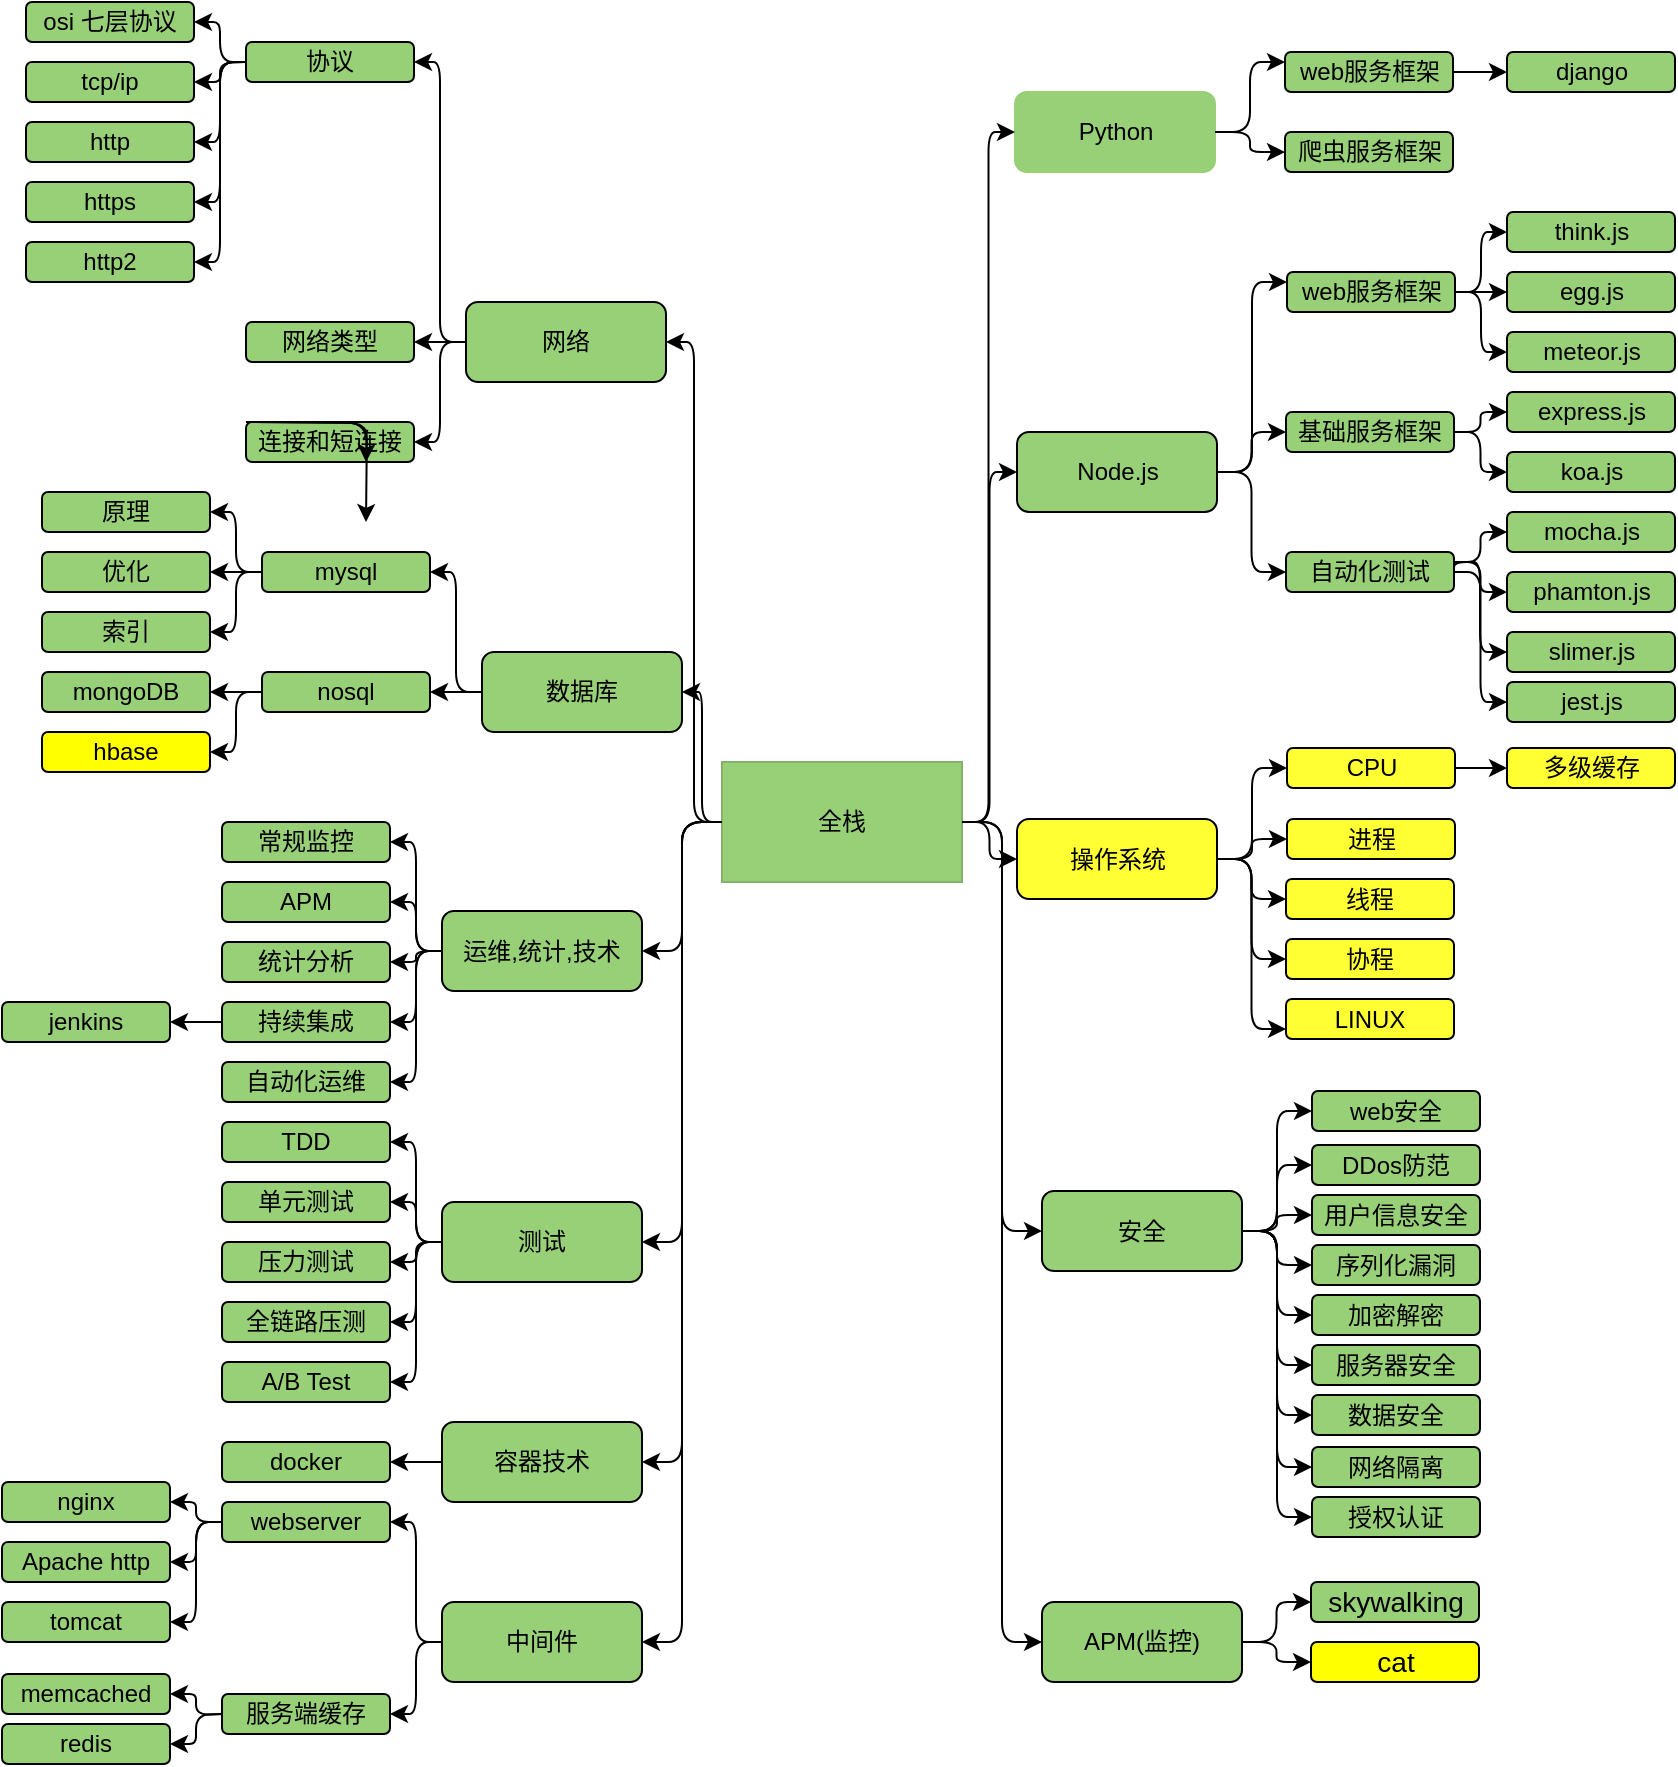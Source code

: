 <mxfile pages="1" version="11.2.3" type="github"><diagram id="VrWfnW0zuSdvt7sSLAfg" name="Page-1"><mxGraphModel dx="1141" dy="694" grid="1" gridSize="10" guides="1" tooltips="1" connect="1" arrows="1" fold="1" page="1" pageScale="1" pageWidth="827" pageHeight="1169" math="0" shadow="0"><root><mxCell id="0"/><mxCell id="1" parent="0"/><mxCell id="BV9gZF65dTmbDwdMfJy_-1" value="全栈" style="rounded=0;whiteSpace=wrap;html=1;glass=0;comic=0;strokeColor=#82b366;fillColor=#97D077;" vertex="1" parent="1"><mxGeometry x="680" y="930" width="120" height="60" as="geometry"/></mxCell><mxCell id="BV9gZF65dTmbDwdMfJy_-2" value="Node.js" style="rounded=1;whiteSpace=wrap;html=1;glass=0;comic=0;strokeColor=#000000;fillColor=#97D077;" vertex="1" parent="1"><mxGeometry x="827.5" y="765" width="100" height="40" as="geometry"/></mxCell><mxCell id="BV9gZF65dTmbDwdMfJy_-3" value="" style="endArrow=classic;html=1;exitX=1;exitY=0.5;entryX=0;entryY=0.5;edgeStyle=orthogonalEdgeStyle;" edge="1" parent="1" source="BV9gZF65dTmbDwdMfJy_-1" target="BV9gZF65dTmbDwdMfJy_-2"><mxGeometry width="50" height="50" relative="1" as="geometry"><mxPoint x="827.5" y="700" as="sourcePoint"/><mxPoint x="877.5" y="650" as="targetPoint"/></mxGeometry></mxCell><mxCell id="BV9gZF65dTmbDwdMfJy_-4" value="web服务框架" style="rounded=1;whiteSpace=wrap;html=1;glass=0;comic=0;strokeColor=#000000;fillColor=#97D077;" vertex="1" parent="1"><mxGeometry x="962.5" y="685" width="84" height="20" as="geometry"/></mxCell><mxCell id="BV9gZF65dTmbDwdMfJy_-5" value="think.js" style="rounded=1;whiteSpace=wrap;html=1;glass=0;comic=0;strokeColor=#000000;fillColor=#97D077;" vertex="1" parent="1"><mxGeometry x="1072.5" y="655" width="84" height="20" as="geometry"/></mxCell><mxCell id="BV9gZF65dTmbDwdMfJy_-6" value="egg.js" style="rounded=1;whiteSpace=wrap;html=1;glass=0;comic=0;strokeColor=#000000;fillColor=#97D077;" vertex="1" parent="1"><mxGeometry x="1072.5" y="685" width="84" height="20" as="geometry"/></mxCell><mxCell id="BV9gZF65dTmbDwdMfJy_-7" value="meteor.js" style="rounded=1;whiteSpace=wrap;html=1;glass=0;comic=0;strokeColor=#000000;fillColor=#97D077;" vertex="1" parent="1"><mxGeometry x="1072.5" y="715" width="84" height="20" as="geometry"/></mxCell><mxCell id="BV9gZF65dTmbDwdMfJy_-8" value="" style="endArrow=classic;html=1;exitX=1;exitY=0.5;entryX=0;entryY=0.25;edgeStyle=orthogonalEdgeStyle;" edge="1" parent="1" source="BV9gZF65dTmbDwdMfJy_-2" target="BV9gZF65dTmbDwdMfJy_-4"><mxGeometry width="50" height="50" relative="1" as="geometry"><mxPoint x="1012.5" y="815" as="sourcePoint"/><mxPoint x="1062.5" y="765" as="targetPoint"/></mxGeometry></mxCell><mxCell id="BV9gZF65dTmbDwdMfJy_-9" value="" style="endArrow=classic;html=1;exitX=1;exitY=0.5;entryX=0;entryY=0.5;edgeStyle=orthogonalEdgeStyle;" edge="1" parent="1" source="BV9gZF65dTmbDwdMfJy_-4" target="BV9gZF65dTmbDwdMfJy_-5"><mxGeometry width="50" height="50" relative="1" as="geometry"><mxPoint x="1182.5" y="815" as="sourcePoint"/><mxPoint x="1232.5" y="765" as="targetPoint"/></mxGeometry></mxCell><mxCell id="BV9gZF65dTmbDwdMfJy_-10" value="" style="endArrow=classic;html=1;exitX=1;exitY=0.5;entryX=0;entryY=0.5;edgeStyle=orthogonalEdgeStyle;" edge="1" parent="1" source="BV9gZF65dTmbDwdMfJy_-4" target="BV9gZF65dTmbDwdMfJy_-6"><mxGeometry width="50" height="50" relative="1" as="geometry"><mxPoint x="1202.5" y="825" as="sourcePoint"/><mxPoint x="1252.5" y="775" as="targetPoint"/></mxGeometry></mxCell><mxCell id="BV9gZF65dTmbDwdMfJy_-11" value="" style="endArrow=classic;html=1;exitX=1;exitY=0.5;entryX=0;entryY=0.5;edgeStyle=orthogonalEdgeStyle;" edge="1" parent="1" source="BV9gZF65dTmbDwdMfJy_-4" target="BV9gZF65dTmbDwdMfJy_-7"><mxGeometry width="50" height="50" relative="1" as="geometry"><mxPoint x="1152.5" y="815" as="sourcePoint"/><mxPoint x="1202.5" y="765" as="targetPoint"/></mxGeometry></mxCell><mxCell id="BV9gZF65dTmbDwdMfJy_-12" value="基础服务框架" style="rounded=1;whiteSpace=wrap;html=1;glass=0;comic=0;strokeColor=#000000;fillColor=#97D077;" vertex="1" parent="1"><mxGeometry x="962" y="755" width="84" height="20" as="geometry"/></mxCell><mxCell id="BV9gZF65dTmbDwdMfJy_-13" value="express.js" style="rounded=1;whiteSpace=wrap;html=1;glass=0;comic=0;strokeColor=#000000;fillColor=#97D077;" vertex="1" parent="1"><mxGeometry x="1072.5" y="745" width="84" height="20" as="geometry"/></mxCell><mxCell id="BV9gZF65dTmbDwdMfJy_-14" value="koa.js" style="rounded=1;whiteSpace=wrap;html=1;glass=0;comic=0;strokeColor=#000000;fillColor=#97D077;" vertex="1" parent="1"><mxGeometry x="1072.5" y="775" width="84" height="20" as="geometry"/></mxCell><mxCell id="BV9gZF65dTmbDwdMfJy_-15" value="" style="endArrow=classic;html=1;exitX=1;exitY=0.5;entryX=0;entryY=0.5;edgeStyle=orthogonalEdgeStyle;" edge="1" parent="1" source="BV9gZF65dTmbDwdMfJy_-12" target="BV9gZF65dTmbDwdMfJy_-13"><mxGeometry width="50" height="50" relative="1" as="geometry"><mxPoint x="1162.5" y="905" as="sourcePoint"/><mxPoint x="1212.5" y="855" as="targetPoint"/></mxGeometry></mxCell><mxCell id="BV9gZF65dTmbDwdMfJy_-16" value="" style="endArrow=classic;html=1;exitX=1;exitY=0.5;entryX=0;entryY=0.5;edgeStyle=orthogonalEdgeStyle;" edge="1" parent="1" source="BV9gZF65dTmbDwdMfJy_-12" target="BV9gZF65dTmbDwdMfJy_-14"><mxGeometry width="50" height="50" relative="1" as="geometry"><mxPoint x="1142.5" y="895" as="sourcePoint"/><mxPoint x="1192.5" y="845" as="targetPoint"/></mxGeometry></mxCell><mxCell id="BV9gZF65dTmbDwdMfJy_-17" value="" style="endArrow=classic;html=1;exitX=1;exitY=0.5;entryX=0;entryY=0.5;edgeStyle=orthogonalEdgeStyle;" edge="1" parent="1" source="BV9gZF65dTmbDwdMfJy_-2" target="BV9gZF65dTmbDwdMfJy_-12"><mxGeometry width="50" height="50" relative="1" as="geometry"><mxPoint x="962.5" y="865" as="sourcePoint"/><mxPoint x="1012.5" y="815" as="targetPoint"/></mxGeometry></mxCell><mxCell id="BV9gZF65dTmbDwdMfJy_-18" value="自动化测试" style="rounded=1;whiteSpace=wrap;html=1;glass=0;comic=0;strokeColor=#000000;fillColor=#97D077;" vertex="1" parent="1"><mxGeometry x="962" y="825" width="84" height="20" as="geometry"/></mxCell><mxCell id="BV9gZF65dTmbDwdMfJy_-19" value="mocha.js" style="rounded=1;whiteSpace=wrap;html=1;glass=0;comic=0;strokeColor=#000000;fillColor=#97D077;" vertex="1" parent="1"><mxGeometry x="1072.5" y="805" width="84" height="20" as="geometry"/></mxCell><mxCell id="BV9gZF65dTmbDwdMfJy_-20" value="phamton.js" style="rounded=1;whiteSpace=wrap;html=1;glass=0;comic=0;strokeColor=#000000;fillColor=#97D077;" vertex="1" parent="1"><mxGeometry x="1072.5" y="835" width="84" height="20" as="geometry"/></mxCell><mxCell id="BV9gZF65dTmbDwdMfJy_-21" value="slimer.js" style="rounded=1;whiteSpace=wrap;html=1;glass=0;comic=0;strokeColor=#000000;fillColor=#97D077;" vertex="1" parent="1"><mxGeometry x="1072.5" y="865" width="84" height="20" as="geometry"/></mxCell><mxCell id="BV9gZF65dTmbDwdMfJy_-22" value="" style="endArrow=classic;html=1;exitX=1;exitY=0.25;entryX=0;entryY=0.5;edgeStyle=orthogonalEdgeStyle;" edge="1" parent="1" source="BV9gZF65dTmbDwdMfJy_-18" target="BV9gZF65dTmbDwdMfJy_-19"><mxGeometry width="50" height="50" relative="1" as="geometry"><mxPoint x="1092.5" y="985" as="sourcePoint"/><mxPoint x="1142.5" y="935" as="targetPoint"/></mxGeometry></mxCell><mxCell id="BV9gZF65dTmbDwdMfJy_-23" value="" style="endArrow=classic;html=1;exitX=1;exitY=0.25;entryX=0;entryY=0.5;edgeStyle=orthogonalEdgeStyle;" edge="1" parent="1" source="BV9gZF65dTmbDwdMfJy_-18" target="BV9gZF65dTmbDwdMfJy_-20"><mxGeometry width="50" height="50" relative="1" as="geometry"><mxPoint x="1142.5" y="995" as="sourcePoint"/><mxPoint x="1192.5" y="945" as="targetPoint"/></mxGeometry></mxCell><mxCell id="BV9gZF65dTmbDwdMfJy_-24" value="" style="endArrow=classic;html=1;exitX=1;exitY=0.5;entryX=0;entryY=0.5;edgeStyle=orthogonalEdgeStyle;" edge="1" parent="1" source="BV9gZF65dTmbDwdMfJy_-18" target="BV9gZF65dTmbDwdMfJy_-21"><mxGeometry width="50" height="50" relative="1" as="geometry"><mxPoint x="1072.5" y="955" as="sourcePoint"/><mxPoint x="1122.5" y="905" as="targetPoint"/><Array as="points"><mxPoint x="1046" y="830"/><mxPoint x="1059" y="830"/><mxPoint x="1059" y="875"/></Array></mxGeometry></mxCell><mxCell id="BV9gZF65dTmbDwdMfJy_-25" value="" style="endArrow=classic;html=1;exitX=1;exitY=0.5;entryX=0;entryY=0.5;edgeStyle=orthogonalEdgeStyle;" edge="1" parent="1" source="BV9gZF65dTmbDwdMfJy_-2" target="BV9gZF65dTmbDwdMfJy_-18"><mxGeometry width="50" height="50" relative="1" as="geometry"><mxPoint x="842.5" y="995" as="sourcePoint"/><mxPoint x="892.5" y="945" as="targetPoint"/></mxGeometry></mxCell><mxCell id="BV9gZF65dTmbDwdMfJy_-69" value="操作系统" style="rounded=1;whiteSpace=wrap;html=1;glass=0;comic=0;strokeColor=#000000;fillColor=#FFFF33;" vertex="1" parent="1"><mxGeometry x="827.5" y="958.5" width="100" height="40" as="geometry"/></mxCell><mxCell id="BV9gZF65dTmbDwdMfJy_-70" value="" style="edgeStyle=orthogonalEdgeStyle;rounded=0;html=1;jettySize=auto;orthogonalLoop=1;" edge="1" parent="1" source="BV9gZF65dTmbDwdMfJy_-71" target="BV9gZF65dTmbDwdMfJy_-72"><mxGeometry relative="1" as="geometry"/></mxCell><mxCell id="BV9gZF65dTmbDwdMfJy_-71" value="CPU" style="rounded=1;whiteSpace=wrap;html=1;glass=0;comic=0;strokeColor=#000000;fillColor=#FFFF33;" vertex="1" parent="1"><mxGeometry x="962.5" y="923" width="84" height="20" as="geometry"/></mxCell><mxCell id="BV9gZF65dTmbDwdMfJy_-72" value="多级缓存" style="rounded=1;whiteSpace=wrap;html=1;glass=0;comic=0;strokeColor=#000000;fillColor=#FFFF33;" vertex="1" parent="1"><mxGeometry x="1072.5" y="923" width="84" height="20" as="geometry"/></mxCell><mxCell id="BV9gZF65dTmbDwdMfJy_-73" value="进程" style="rounded=1;whiteSpace=wrap;html=1;glass=0;comic=0;strokeColor=#000000;fillColor=#FFFF33;" vertex="1" parent="1"><mxGeometry x="962.5" y="958.5" width="84" height="20" as="geometry"/></mxCell><mxCell id="BV9gZF65dTmbDwdMfJy_-74" value="线程" style="rounded=1;whiteSpace=wrap;html=1;glass=0;comic=0;strokeColor=#000000;fillColor=#FFFF33;" vertex="1" parent="1"><mxGeometry x="962" y="988.5" width="84" height="20" as="geometry"/></mxCell><mxCell id="BV9gZF65dTmbDwdMfJy_-75" value="协程" style="rounded=1;whiteSpace=wrap;html=1;glass=0;comic=0;strokeColor=#000000;fillColor=#FFFF33;" vertex="1" parent="1"><mxGeometry x="962" y="1018.5" width="84" height="20" as="geometry"/></mxCell><mxCell id="BV9gZF65dTmbDwdMfJy_-76" value="" style="endArrow=classic;html=1;exitX=1;exitY=0.5;entryX=0;entryY=0.5;edgeStyle=orthogonalEdgeStyle;" edge="1" parent="1" source="BV9gZF65dTmbDwdMfJy_-69" target="BV9gZF65dTmbDwdMfJy_-71"><mxGeometry width="50" height="50" relative="1" as="geometry"><mxPoint x="922.5" y="928.5" as="sourcePoint"/><mxPoint x="972.5" y="878.5" as="targetPoint"/></mxGeometry></mxCell><mxCell id="BV9gZF65dTmbDwdMfJy_-77" value="" style="endArrow=classic;html=1;exitX=1;exitY=0.5;entryX=0;entryY=0.5;edgeStyle=orthogonalEdgeStyle;" edge="1" parent="1" source="BV9gZF65dTmbDwdMfJy_-69" target="BV9gZF65dTmbDwdMfJy_-73"><mxGeometry width="50" height="50" relative="1" as="geometry"><mxPoint x="952.5" y="1118.5" as="sourcePoint"/><mxPoint x="1002.5" y="1068.5" as="targetPoint"/></mxGeometry></mxCell><mxCell id="BV9gZF65dTmbDwdMfJy_-78" value="" style="endArrow=classic;html=1;exitX=1;exitY=0.5;entryX=0;entryY=0.5;edgeStyle=orthogonalEdgeStyle;" edge="1" parent="1" source="BV9gZF65dTmbDwdMfJy_-69" target="BV9gZF65dTmbDwdMfJy_-74"><mxGeometry width="50" height="50" relative="1" as="geometry"><mxPoint x="942.5" y="1128.5" as="sourcePoint"/><mxPoint x="992.5" y="1078.5" as="targetPoint"/></mxGeometry></mxCell><mxCell id="BV9gZF65dTmbDwdMfJy_-79" value="" style="endArrow=classic;html=1;exitX=1;exitY=0.5;entryX=0;entryY=0.5;edgeStyle=orthogonalEdgeStyle;" edge="1" parent="1" source="BV9gZF65dTmbDwdMfJy_-69" target="BV9gZF65dTmbDwdMfJy_-75"><mxGeometry width="50" height="50" relative="1" as="geometry"><mxPoint x="952.5" y="1148.5" as="sourcePoint"/><mxPoint x="962.5" y="1028.5" as="targetPoint"/></mxGeometry></mxCell><mxCell id="BV9gZF65dTmbDwdMfJy_-80" value="LINUX" style="rounded=1;whiteSpace=wrap;html=1;glass=0;comic=0;strokeColor=#000000;fillColor=#FFFF33;" vertex="1" parent="1"><mxGeometry x="962" y="1048.5" width="84" height="20" as="geometry"/></mxCell><mxCell id="BV9gZF65dTmbDwdMfJy_-81" value="" style="endArrow=classic;html=1;exitX=1;exitY=0.5;entryX=0;entryY=0.75;edgeStyle=orthogonalEdgeStyle;" edge="1" parent="1" source="BV9gZF65dTmbDwdMfJy_-69" target="BV9gZF65dTmbDwdMfJy_-80"><mxGeometry width="50" height="50" relative="1" as="geometry"><mxPoint x="982.5" y="1138.5" as="sourcePoint"/><mxPoint x="1032.5" y="1088.5" as="targetPoint"/></mxGeometry></mxCell><mxCell id="BV9gZF65dTmbDwdMfJy_-82" value="" style="endArrow=classic;html=1;exitX=1;exitY=0.5;entryX=0;entryY=0.5;edgeStyle=orthogonalEdgeStyle;" edge="1" parent="1" source="BV9gZF65dTmbDwdMfJy_-1" target="BV9gZF65dTmbDwdMfJy_-69"><mxGeometry width="50" height="50" relative="1" as="geometry"><mxPoint x="762.5" y="1020" as="sourcePoint"/><mxPoint x="812.5" y="970" as="targetPoint"/></mxGeometry></mxCell><mxCell id="BV9gZF65dTmbDwdMfJy_-135" value="网络" style="rounded=1;whiteSpace=wrap;html=1;glass=0;comic=0;strokeColor=#000000;fillColor=#97D077;" vertex="1" parent="1"><mxGeometry x="552" y="700" width="100" height="40" as="geometry"/></mxCell><mxCell id="BV9gZF65dTmbDwdMfJy_-136" value="" style="endArrow=classic;html=1;exitX=0;exitY=0.5;entryX=1;entryY=0.5;edgeStyle=orthogonalEdgeStyle;" edge="1" parent="1" source="BV9gZF65dTmbDwdMfJy_-1" target="BV9gZF65dTmbDwdMfJy_-135"><mxGeometry width="50" height="50" relative="1" as="geometry"><mxPoint x="610" y="690" as="sourcePoint"/><mxPoint x="660" y="640" as="targetPoint"/></mxGeometry></mxCell><mxCell id="BV9gZF65dTmbDwdMfJy_-137" value="协议" style="rounded=1;whiteSpace=wrap;html=1;glass=0;comic=0;strokeColor=#000000;fillColor=#97D077;" vertex="1" parent="1"><mxGeometry x="442" y="570" width="84" height="20" as="geometry"/></mxCell><mxCell id="BV9gZF65dTmbDwdMfJy_-138" value="" style="endArrow=classic;html=1;exitX=0;exitY=0.5;entryX=1;entryY=0.5;edgeStyle=orthogonalEdgeStyle;" edge="1" parent="1" source="BV9gZF65dTmbDwdMfJy_-135" target="BV9gZF65dTmbDwdMfJy_-137"><mxGeometry width="50" height="50" relative="1" as="geometry"><mxPoint x="502" y="690" as="sourcePoint"/><mxPoint x="552" y="640" as="targetPoint"/></mxGeometry></mxCell><mxCell id="BV9gZF65dTmbDwdMfJy_-139" value="osi 七层协议" style="rounded=1;whiteSpace=wrap;html=1;glass=0;comic=0;strokeColor=#000000;fillColor=#97D077;" vertex="1" parent="1"><mxGeometry x="332" y="550" width="84" height="20" as="geometry"/></mxCell><mxCell id="BV9gZF65dTmbDwdMfJy_-140" value="tcp/ip" style="rounded=1;whiteSpace=wrap;html=1;glass=0;comic=0;strokeColor=#000000;fillColor=#97D077;" vertex="1" parent="1"><mxGeometry x="332" y="580" width="84" height="20" as="geometry"/></mxCell><mxCell id="BV9gZF65dTmbDwdMfJy_-141" value="http" style="rounded=1;whiteSpace=wrap;html=1;glass=0;comic=0;strokeColor=#000000;fillColor=#97D077;" vertex="1" parent="1"><mxGeometry x="332" y="610" width="84" height="20" as="geometry"/></mxCell><mxCell id="BV9gZF65dTmbDwdMfJy_-142" value="https" style="rounded=1;whiteSpace=wrap;html=1;glass=0;comic=0;strokeColor=#000000;fillColor=#97D077;" vertex="1" parent="1"><mxGeometry x="332" y="640" width="84" height="20" as="geometry"/></mxCell><mxCell id="BV9gZF65dTmbDwdMfJy_-143" value="http2" style="rounded=1;whiteSpace=wrap;html=1;glass=0;comic=0;strokeColor=#000000;fillColor=#97D077;" vertex="1" parent="1"><mxGeometry x="332" y="670" width="84" height="20" as="geometry"/></mxCell><mxCell id="BV9gZF65dTmbDwdMfJy_-144" value="" style="endArrow=classic;html=1;exitX=0;exitY=0.5;entryX=1;entryY=0.5;edgeStyle=orthogonalEdgeStyle;" edge="1" parent="1" source="BV9gZF65dTmbDwdMfJy_-137" target="BV9gZF65dTmbDwdMfJy_-139"><mxGeometry width="50" height="50" relative="1" as="geometry"><mxPoint x="452" y="670" as="sourcePoint"/><mxPoint x="502" y="620" as="targetPoint"/></mxGeometry></mxCell><mxCell id="BV9gZF65dTmbDwdMfJy_-145" value="" style="endArrow=classic;html=1;entryX=1;entryY=0.5;edgeStyle=orthogonalEdgeStyle;" edge="1" parent="1" target="BV9gZF65dTmbDwdMfJy_-140"><mxGeometry width="50" height="50" relative="1" as="geometry"><mxPoint x="442" y="580" as="sourcePoint"/><mxPoint x="502" y="610" as="targetPoint"/></mxGeometry></mxCell><mxCell id="BV9gZF65dTmbDwdMfJy_-146" value="" style="endArrow=classic;html=1;exitX=0;exitY=0.5;entryX=1;entryY=0.5;edgeStyle=orthogonalEdgeStyle;" edge="1" parent="1" source="BV9gZF65dTmbDwdMfJy_-137" target="BV9gZF65dTmbDwdMfJy_-141"><mxGeometry width="50" height="50" relative="1" as="geometry"><mxPoint x="442" y="660" as="sourcePoint"/><mxPoint x="492" y="610" as="targetPoint"/></mxGeometry></mxCell><mxCell id="BV9gZF65dTmbDwdMfJy_-147" value="" style="endArrow=classic;html=1;exitX=0;exitY=0.5;entryX=1;entryY=0.5;edgeStyle=orthogonalEdgeStyle;" edge="1" parent="1" source="BV9gZF65dTmbDwdMfJy_-137" target="BV9gZF65dTmbDwdMfJy_-142"><mxGeometry width="50" height="50" relative="1" as="geometry"><mxPoint x="452" y="670" as="sourcePoint"/><mxPoint x="502" y="620" as="targetPoint"/></mxGeometry></mxCell><mxCell id="BV9gZF65dTmbDwdMfJy_-148" value="" style="endArrow=classic;html=1;exitX=0;exitY=0.5;entryX=1;entryY=0.5;edgeStyle=orthogonalEdgeStyle;" edge="1" parent="1" source="BV9gZF65dTmbDwdMfJy_-137" target="BV9gZF65dTmbDwdMfJy_-143"><mxGeometry width="50" height="50" relative="1" as="geometry"><mxPoint x="452" y="690" as="sourcePoint"/><mxPoint x="502" y="640" as="targetPoint"/></mxGeometry></mxCell><mxCell id="BV9gZF65dTmbDwdMfJy_-149" value="网络类型" style="rounded=1;whiteSpace=wrap;html=1;glass=0;comic=0;strokeColor=#000000;fillColor=#97D077;" vertex="1" parent="1"><mxGeometry x="442" y="710" width="84" height="20" as="geometry"/></mxCell><mxCell id="BV9gZF65dTmbDwdMfJy_-150" value="" style="endArrow=classic;html=1;exitX=0;exitY=0.5;entryX=1;entryY=0.5;" edge="1" parent="1" source="BV9gZF65dTmbDwdMfJy_-135" target="BV9gZF65dTmbDwdMfJy_-149"><mxGeometry width="50" height="50" relative="1" as="geometry"><mxPoint x="542" y="820" as="sourcePoint"/><mxPoint x="592" y="770" as="targetPoint"/></mxGeometry></mxCell><mxCell id="BV9gZF65dTmbDwdMfJy_-151" value="连接和短连接" style="rounded=1;whiteSpace=wrap;html=1;glass=0;comic=0;strokeColor=#000000;fillColor=#97D077;" vertex="1" parent="1"><mxGeometry x="442" y="760" width="84" height="20" as="geometry"/></mxCell><mxCell id="BV9gZF65dTmbDwdMfJy_-152" value="" style="endArrow=classic;html=1;exitX=0;exitY=0.5;entryX=1;entryY=0.5;edgeStyle=orthogonalEdgeStyle;" edge="1" parent="1" source="BV9gZF65dTmbDwdMfJy_-135" target="BV9gZF65dTmbDwdMfJy_-151"><mxGeometry width="50" height="50" relative="1" as="geometry"><mxPoint x="552" y="820" as="sourcePoint"/><mxPoint x="602" y="770" as="targetPoint"/></mxGeometry></mxCell><mxCell id="BV9gZF65dTmbDwdMfJy_-155" style="edgeStyle=orthogonalEdgeStyle;rounded=0;html=1;exitX=0.5;exitY=0;entryX=0.5;entryY=0;jettySize=auto;orthogonalLoop=1;" edge="1" parent="1"><mxGeometry relative="1" as="geometry"><mxPoint x="484" y="750" as="sourcePoint"/><mxPoint x="484" y="750" as="targetPoint"/></mxGeometry></mxCell><mxCell id="BV9gZF65dTmbDwdMfJy_-158" value="" style="endArrow=classic;html=1;exitX=0;exitY=0.5;entryX=1;entryY=0.5;edgeStyle=orthogonalEdgeStyle;" edge="1" parent="1" target="BV9gZF65dTmbDwdMfJy_-156"><mxGeometry width="50" height="50" relative="1" as="geometry"><mxPoint x="442" y="760" as="sourcePoint"/><mxPoint x="502" y="810" as="targetPoint"/></mxGeometry></mxCell><mxCell id="BV9gZF65dTmbDwdMfJy_-159" value="" style="endArrow=classic;html=1;exitX=0;exitY=0.5;entryX=1;entryY=0.5;edgeStyle=orthogonalEdgeStyle;" edge="1" parent="1" target="BV9gZF65dTmbDwdMfJy_-157"><mxGeometry width="50" height="50" relative="1" as="geometry"><mxPoint x="442" y="760" as="sourcePoint"/><mxPoint x="502" y="780" as="targetPoint"/></mxGeometry></mxCell><mxCell id="BV9gZF65dTmbDwdMfJy_-160" value="数据库" style="rounded=1;whiteSpace=wrap;html=1;glass=0;comic=0;strokeColor=#000000;fillColor=#97D077;" vertex="1" parent="1"><mxGeometry x="560" y="875" width="100" height="40" as="geometry"/></mxCell><mxCell id="BV9gZF65dTmbDwdMfJy_-161" value="" style="endArrow=classic;html=1;exitX=0;exitY=0.5;entryX=1;entryY=0.5;edgeStyle=orthogonalEdgeStyle;" edge="1" parent="1" source="BV9gZF65dTmbDwdMfJy_-1" target="BV9gZF65dTmbDwdMfJy_-160"><mxGeometry width="50" height="50" relative="1" as="geometry"><mxPoint x="580" y="720" as="sourcePoint"/><mxPoint x="630" y="670" as="targetPoint"/></mxGeometry></mxCell><mxCell id="BV9gZF65dTmbDwdMfJy_-164" style="edgeStyle=orthogonalEdgeStyle;rounded=0;html=1;exitX=0.25;exitY=0;entryX=0.25;entryY=0;jettySize=auto;orthogonalLoop=1;" edge="1" parent="1"><mxGeometry relative="1" as="geometry"><mxPoint x="471" y="795" as="sourcePoint"/><mxPoint x="471" y="795" as="targetPoint"/></mxGeometry></mxCell><mxCell id="BV9gZF65dTmbDwdMfJy_-165" value="mysql" style="rounded=1;whiteSpace=wrap;html=1;glass=0;comic=0;strokeColor=#000000;fillColor=#97D077;" vertex="1" parent="1"><mxGeometry x="450" y="825" width="84" height="20" as="geometry"/></mxCell><mxCell id="BV9gZF65dTmbDwdMfJy_-166" value="" style="endArrow=classic;html=1;exitX=0;exitY=0.5;entryX=1;entryY=0.5;edgeStyle=orthogonalEdgeStyle;" edge="1" parent="1" source="BV9gZF65dTmbDwdMfJy_-160" target="BV9gZF65dTmbDwdMfJy_-165"><mxGeometry width="50" height="50" relative="1" as="geometry"><mxPoint x="510" y="1005" as="sourcePoint"/><mxPoint x="560" y="955" as="targetPoint"/></mxGeometry></mxCell><mxCell id="BV9gZF65dTmbDwdMfJy_-167" value="原理" style="rounded=1;whiteSpace=wrap;html=1;glass=0;comic=0;strokeColor=#000000;fillColor=#97D077;" vertex="1" parent="1"><mxGeometry x="340" y="795" width="84" height="20" as="geometry"/></mxCell><mxCell id="BV9gZF65dTmbDwdMfJy_-168" value="" style="endArrow=classic;html=1;exitX=0;exitY=0.5;entryX=1;entryY=0.5;edgeStyle=orthogonalEdgeStyle;" edge="1" parent="1" source="BV9gZF65dTmbDwdMfJy_-165" target="BV9gZF65dTmbDwdMfJy_-167"><mxGeometry width="50" height="50" relative="1" as="geometry"><mxPoint x="450" y="905" as="sourcePoint"/><mxPoint x="500" y="855" as="targetPoint"/></mxGeometry></mxCell><mxCell id="BV9gZF65dTmbDwdMfJy_-169" value="优化" style="rounded=1;whiteSpace=wrap;html=1;glass=0;comic=0;strokeColor=#000000;fillColor=#97D077;" vertex="1" parent="1"><mxGeometry x="340" y="825" width="84" height="20" as="geometry"/></mxCell><mxCell id="BV9gZF65dTmbDwdMfJy_-170" value="" style="endArrow=classic;html=1;exitX=0;exitY=0.5;entryX=1;entryY=0.5;edgeStyle=orthogonalEdgeStyle;" edge="1" parent="1" source="BV9gZF65dTmbDwdMfJy_-165" target="BV9gZF65dTmbDwdMfJy_-169"><mxGeometry width="50" height="50" relative="1" as="geometry"><mxPoint x="440" y="925" as="sourcePoint"/><mxPoint x="490" y="875" as="targetPoint"/></mxGeometry></mxCell><mxCell id="BV9gZF65dTmbDwdMfJy_-171" value="索引" style="rounded=1;whiteSpace=wrap;html=1;glass=0;comic=0;strokeColor=#000000;fillColor=#97D077;" vertex="1" parent="1"><mxGeometry x="340" y="855" width="84" height="20" as="geometry"/></mxCell><mxCell id="BV9gZF65dTmbDwdMfJy_-172" value="" style="endArrow=classic;html=1;exitX=0;exitY=0.5;entryX=1;entryY=0.5;edgeStyle=orthogonalEdgeStyle;" edge="1" parent="1" source="BV9gZF65dTmbDwdMfJy_-165" target="BV9gZF65dTmbDwdMfJy_-171"><mxGeometry width="50" height="50" relative="1" as="geometry"><mxPoint x="450" y="905" as="sourcePoint"/><mxPoint x="500" y="855" as="targetPoint"/></mxGeometry></mxCell><mxCell id="BV9gZF65dTmbDwdMfJy_-173" value="" style="edgeStyle=orthogonalEdgeStyle;rounded=0;html=1;jettySize=auto;orthogonalLoop=1;" edge="1" parent="1" source="BV9gZF65dTmbDwdMfJy_-174" target="BV9gZF65dTmbDwdMfJy_-176"><mxGeometry relative="1" as="geometry"/></mxCell><mxCell id="BV9gZF65dTmbDwdMfJy_-174" value="nosql" style="rounded=1;whiteSpace=wrap;html=1;glass=0;comic=0;strokeColor=#000000;fillColor=#97D077;" vertex="1" parent="1"><mxGeometry x="450" y="885" width="84" height="20" as="geometry"/></mxCell><mxCell id="BV9gZF65dTmbDwdMfJy_-175" value="" style="endArrow=classic;html=1;exitX=0;exitY=0.5;entryX=1;entryY=0.5;" edge="1" parent="1" source="BV9gZF65dTmbDwdMfJy_-160" target="BV9gZF65dTmbDwdMfJy_-174"><mxGeometry width="50" height="50" relative="1" as="geometry"><mxPoint x="350" y="985" as="sourcePoint"/><mxPoint x="400" y="935" as="targetPoint"/></mxGeometry></mxCell><mxCell id="BV9gZF65dTmbDwdMfJy_-176" value="mongoDB" style="rounded=1;whiteSpace=wrap;html=1;glass=0;comic=0;strokeColor=#000000;fillColor=#97D077;" vertex="1" parent="1"><mxGeometry x="340" y="885" width="84" height="20" as="geometry"/></mxCell><mxCell id="BV9gZF65dTmbDwdMfJy_-177" value="hbase" style="rounded=1;whiteSpace=wrap;html=1;glass=0;comic=0;strokeColor=#000000;fillColor=#FFFF00;" vertex="1" parent="1"><mxGeometry x="340" y="915" width="84" height="20" as="geometry"/></mxCell><mxCell id="BV9gZF65dTmbDwdMfJy_-178" value="" style="endArrow=classic;html=1;exitX=0;exitY=0.5;entryX=1;entryY=0.5;edgeStyle=orthogonalEdgeStyle;" edge="1" parent="1" source="BV9gZF65dTmbDwdMfJy_-174" target="BV9gZF65dTmbDwdMfJy_-177"><mxGeometry width="50" height="50" relative="1" as="geometry"><mxPoint x="460" y="985" as="sourcePoint"/><mxPoint x="510" y="935" as="targetPoint"/></mxGeometry></mxCell><mxCell id="BV9gZF65dTmbDwdMfJy_-191" value="运维,统计,技术" style="rounded=1;whiteSpace=wrap;html=1;glass=0;comic=0;strokeColor=#000000;fillColor=#97D077;" vertex="1" parent="1"><mxGeometry x="540" y="1004.5" width="100" height="40" as="geometry"/></mxCell><mxCell id="BV9gZF65dTmbDwdMfJy_-192" value="" style="endArrow=classic;html=1;exitX=0;exitY=0.5;entryX=1;entryY=0.5;edgeStyle=orthogonalEdgeStyle;" edge="1" parent="1" source="BV9gZF65dTmbDwdMfJy_-1" target="BV9gZF65dTmbDwdMfJy_-191"><mxGeometry width="50" height="50" relative="1" as="geometry"><mxPoint x="700" y="980" as="sourcePoint"/><mxPoint x="750" y="930" as="targetPoint"/></mxGeometry></mxCell><mxCell id="BV9gZF65dTmbDwdMfJy_-193" style="edgeStyle=orthogonalEdgeStyle;rounded=0;html=1;exitX=0;exitY=0.75;entryX=0;entryY=0.75;jettySize=auto;orthogonalLoop=1;" edge="1" parent="1"><mxGeometry relative="1" as="geometry"><mxPoint x="540" y="965" as="sourcePoint"/><mxPoint x="540" y="965" as="targetPoint"/></mxGeometry></mxCell><mxCell id="BV9gZF65dTmbDwdMfJy_-194" value="常规监控" style="rounded=1;whiteSpace=wrap;html=1;glass=0;comic=0;strokeColor=#000000;fillColor=#97D077;" vertex="1" parent="1"><mxGeometry x="430" y="960" width="84" height="20" as="geometry"/></mxCell><mxCell id="BV9gZF65dTmbDwdMfJy_-195" value="" style="endArrow=classic;html=1;exitX=0;exitY=0.5;entryX=1;entryY=0.5;edgeStyle=orthogonalEdgeStyle;" edge="1" parent="1" source="BV9gZF65dTmbDwdMfJy_-191" target="BV9gZF65dTmbDwdMfJy_-194"><mxGeometry width="50" height="50" relative="1" as="geometry"><mxPoint x="480" y="1040" as="sourcePoint"/><mxPoint x="530" y="990" as="targetPoint"/></mxGeometry></mxCell><mxCell id="BV9gZF65dTmbDwdMfJy_-196" value="APM" style="rounded=1;whiteSpace=wrap;html=1;glass=0;comic=0;strokeColor=#000000;fillColor=#97D077;" vertex="1" parent="1"><mxGeometry x="430" y="990" width="84" height="20" as="geometry"/></mxCell><mxCell id="BV9gZF65dTmbDwdMfJy_-197" value="" style="endArrow=classic;html=1;entryX=1;entryY=0.5;exitX=0;exitY=0.5;edgeStyle=orthogonalEdgeStyle;" edge="1" parent="1" source="BV9gZF65dTmbDwdMfJy_-191" target="BV9gZF65dTmbDwdMfJy_-196"><mxGeometry width="50" height="50" relative="1" as="geometry"><mxPoint x="490" y="1090" as="sourcePoint"/><mxPoint x="540" y="1040" as="targetPoint"/></mxGeometry></mxCell><mxCell id="BV9gZF65dTmbDwdMfJy_-198" value="统计分析" style="rounded=1;whiteSpace=wrap;html=1;glass=0;comic=0;strokeColor=#000000;fillColor=#97D077;" vertex="1" parent="1"><mxGeometry x="430" y="1020" width="84" height="20" as="geometry"/></mxCell><mxCell id="BV9gZF65dTmbDwdMfJy_-199" value="" style="endArrow=classic;html=1;exitX=0;exitY=0.5;entryX=1;entryY=0.5;edgeStyle=orthogonalEdgeStyle;" edge="1" parent="1" source="BV9gZF65dTmbDwdMfJy_-191" target="BV9gZF65dTmbDwdMfJy_-198"><mxGeometry width="50" height="50" relative="1" as="geometry"><mxPoint x="540" y="1130" as="sourcePoint"/><mxPoint x="590" y="1080" as="targetPoint"/></mxGeometry></mxCell><mxCell id="BV9gZF65dTmbDwdMfJy_-200" value="" style="edgeStyle=orthogonalEdgeStyle;rounded=0;html=1;jettySize=auto;orthogonalLoop=1;" edge="1" parent="1" source="BV9gZF65dTmbDwdMfJy_-201" target="BV9gZF65dTmbDwdMfJy_-204"><mxGeometry relative="1" as="geometry"/></mxCell><mxCell id="BV9gZF65dTmbDwdMfJy_-201" value="持续集成" style="rounded=1;whiteSpace=wrap;html=1;glass=0;comic=0;strokeColor=#000000;fillColor=#97D077;" vertex="1" parent="1"><mxGeometry x="430" y="1050" width="84" height="20" as="geometry"/></mxCell><mxCell id="BV9gZF65dTmbDwdMfJy_-202" value="" style="endArrow=classic;html=1;exitX=0;exitY=0.5;entryX=1;entryY=0.5;edgeStyle=orthogonalEdgeStyle;" edge="1" parent="1" source="BV9gZF65dTmbDwdMfJy_-191" target="BV9gZF65dTmbDwdMfJy_-201"><mxGeometry width="50" height="50" relative="1" as="geometry"><mxPoint x="540" y="1130" as="sourcePoint"/><mxPoint x="590" y="1080" as="targetPoint"/></mxGeometry></mxCell><mxCell id="BV9gZF65dTmbDwdMfJy_-203" style="edgeStyle=orthogonalEdgeStyle;rounded=0;html=1;exitX=0.25;exitY=1;entryX=0.25;entryY=1;jettySize=auto;orthogonalLoop=1;" edge="1" parent="1" source="BV9gZF65dTmbDwdMfJy_-201" target="BV9gZF65dTmbDwdMfJy_-201"><mxGeometry relative="1" as="geometry"/></mxCell><mxCell id="BV9gZF65dTmbDwdMfJy_-204" value="jenkins" style="rounded=1;whiteSpace=wrap;html=1;glass=0;comic=0;strokeColor=#000000;fillColor=#97D077;" vertex="1" parent="1"><mxGeometry x="320" y="1050" width="84" height="20" as="geometry"/></mxCell><mxCell id="BV9gZF65dTmbDwdMfJy_-205" value="自动化运维" style="rounded=1;whiteSpace=wrap;html=1;glass=0;comic=0;strokeColor=#000000;fillColor=#97D077;" vertex="1" parent="1"><mxGeometry x="430" y="1080" width="84" height="20" as="geometry"/></mxCell><mxCell id="BV9gZF65dTmbDwdMfJy_-206" value="" style="endArrow=classic;html=1;exitX=0;exitY=0.5;entryX=1;entryY=0.5;edgeStyle=orthogonalEdgeStyle;" edge="1" parent="1" source="BV9gZF65dTmbDwdMfJy_-191" target="BV9gZF65dTmbDwdMfJy_-205"><mxGeometry width="50" height="50" relative="1" as="geometry"><mxPoint x="570" y="1150" as="sourcePoint"/><mxPoint x="620" y="1100" as="targetPoint"/></mxGeometry></mxCell><mxCell id="BV9gZF65dTmbDwdMfJy_-207" value="测试" style="rounded=1;whiteSpace=wrap;html=1;glass=0;comic=0;strokeColor=#000000;fillColor=#97D077;" vertex="1" parent="1"><mxGeometry x="540" y="1150" width="100" height="40" as="geometry"/></mxCell><mxCell id="BV9gZF65dTmbDwdMfJy_-208" value="TDD" style="rounded=1;whiteSpace=wrap;html=1;glass=0;comic=0;strokeColor=#000000;fillColor=#97D077;" vertex="1" parent="1"><mxGeometry x="430" y="1110" width="84" height="20" as="geometry"/></mxCell><mxCell id="BV9gZF65dTmbDwdMfJy_-209" value="" style="endArrow=classic;html=1;entryX=1;entryY=0.5;exitX=0;exitY=0.5;edgeStyle=orthogonalEdgeStyle;" edge="1" parent="1" source="BV9gZF65dTmbDwdMfJy_-207" target="BV9gZF65dTmbDwdMfJy_-208"><mxGeometry width="50" height="50" relative="1" as="geometry"><mxPoint x="430" y="1270" as="sourcePoint"/><mxPoint x="480" y="1220" as="targetPoint"/></mxGeometry></mxCell><mxCell id="BV9gZF65dTmbDwdMfJy_-210" value="单元测试" style="rounded=1;whiteSpace=wrap;html=1;glass=0;comic=0;strokeColor=#000000;fillColor=#97D077;" vertex="1" parent="1"><mxGeometry x="430" y="1140" width="84" height="20" as="geometry"/></mxCell><mxCell id="BV9gZF65dTmbDwdMfJy_-211" value="" style="endArrow=classic;html=1;entryX=1;entryY=0.5;exitX=0;exitY=0.5;edgeStyle=orthogonalEdgeStyle;" edge="1" parent="1" source="BV9gZF65dTmbDwdMfJy_-207" target="BV9gZF65dTmbDwdMfJy_-210"><mxGeometry width="50" height="50" relative="1" as="geometry"><mxPoint x="490" y="1260" as="sourcePoint"/><mxPoint x="540" y="1210" as="targetPoint"/></mxGeometry></mxCell><mxCell id="BV9gZF65dTmbDwdMfJy_-212" value="压力测试" style="rounded=1;whiteSpace=wrap;html=1;glass=0;comic=0;strokeColor=#000000;fillColor=#97D077;" vertex="1" parent="1"><mxGeometry x="430" y="1170" width="84" height="20" as="geometry"/></mxCell><mxCell id="BV9gZF65dTmbDwdMfJy_-213" value="" style="endArrow=classic;html=1;entryX=1;entryY=0.5;exitX=0;exitY=0.5;edgeStyle=orthogonalEdgeStyle;" edge="1" parent="1" source="BV9gZF65dTmbDwdMfJy_-207" target="BV9gZF65dTmbDwdMfJy_-212"><mxGeometry width="50" height="50" relative="1" as="geometry"><mxPoint x="570" y="1280" as="sourcePoint"/><mxPoint x="620" y="1230" as="targetPoint"/></mxGeometry></mxCell><mxCell id="BV9gZF65dTmbDwdMfJy_-214" value="全链路压测" style="rounded=1;whiteSpace=wrap;html=1;glass=0;comic=0;strokeColor=#000000;fillColor=#97D077;" vertex="1" parent="1"><mxGeometry x="430" y="1200" width="84" height="20" as="geometry"/></mxCell><mxCell id="BV9gZF65dTmbDwdMfJy_-215" value="" style="endArrow=classic;html=1;entryX=1;entryY=0.5;exitX=0;exitY=0.5;edgeStyle=orthogonalEdgeStyle;" edge="1" parent="1" source="BV9gZF65dTmbDwdMfJy_-207" target="BV9gZF65dTmbDwdMfJy_-214"><mxGeometry width="50" height="50" relative="1" as="geometry"><mxPoint x="550" y="1270" as="sourcePoint"/><mxPoint x="600" y="1220" as="targetPoint"/></mxGeometry></mxCell><mxCell id="BV9gZF65dTmbDwdMfJy_-216" value="A/B Test" style="rounded=1;whiteSpace=wrap;html=1;glass=0;comic=0;strokeColor=#000000;fillColor=#97D077;" vertex="1" parent="1"><mxGeometry x="430" y="1230" width="84" height="20" as="geometry"/></mxCell><mxCell id="BV9gZF65dTmbDwdMfJy_-217" value="" style="endArrow=classic;html=1;entryX=1;entryY=0.5;exitX=0;exitY=0.5;edgeStyle=orthogonalEdgeStyle;" edge="1" parent="1" source="BV9gZF65dTmbDwdMfJy_-207" target="BV9gZF65dTmbDwdMfJy_-216"><mxGeometry width="50" height="50" relative="1" as="geometry"><mxPoint x="550" y="1300" as="sourcePoint"/><mxPoint x="600" y="1250" as="targetPoint"/></mxGeometry></mxCell><mxCell id="BV9gZF65dTmbDwdMfJy_-218" value="" style="endArrow=classic;html=1;entryX=1;entryY=0.5;exitX=0;exitY=0.5;edgeStyle=orthogonalEdgeStyle;" edge="1" parent="1" source="BV9gZF65dTmbDwdMfJy_-1" target="BV9gZF65dTmbDwdMfJy_-207"><mxGeometry width="50" height="50" relative="1" as="geometry"><mxPoint x="700" y="920" as="sourcePoint"/><mxPoint x="720" y="1090" as="targetPoint"/></mxGeometry></mxCell><mxCell id="BV9gZF65dTmbDwdMfJy_-219" value="" style="edgeStyle=orthogonalEdgeStyle;rounded=0;html=1;jettySize=auto;orthogonalLoop=1;" edge="1" parent="1" source="BV9gZF65dTmbDwdMfJy_-220" target="BV9gZF65dTmbDwdMfJy_-221"><mxGeometry relative="1" as="geometry"/></mxCell><mxCell id="BV9gZF65dTmbDwdMfJy_-220" value="容器技术" style="rounded=1;whiteSpace=wrap;html=1;glass=0;comic=0;strokeColor=#000000;fillColor=#97D077;" vertex="1" parent="1"><mxGeometry x="540" y="1260" width="100" height="40" as="geometry"/></mxCell><mxCell id="BV9gZF65dTmbDwdMfJy_-221" value="docker" style="rounded=1;whiteSpace=wrap;html=1;glass=0;comic=0;strokeColor=#000000;fillColor=#97D077;" vertex="1" parent="1"><mxGeometry x="430" y="1270" width="84" height="20" as="geometry"/></mxCell><mxCell id="BV9gZF65dTmbDwdMfJy_-222" value="" style="endArrow=classic;html=1;entryX=1;entryY=0.5;exitX=0;exitY=0.5;edgeStyle=orthogonalEdgeStyle;" edge="1" parent="1" source="BV9gZF65dTmbDwdMfJy_-1" target="BV9gZF65dTmbDwdMfJy_-220"><mxGeometry width="50" height="50" relative="1" as="geometry"><mxPoint x="690" y="860" as="sourcePoint"/><mxPoint x="730" y="1220" as="targetPoint"/></mxGeometry></mxCell><mxCell id="BV9gZF65dTmbDwdMfJy_-223" value="中间件" style="rounded=1;whiteSpace=wrap;html=1;glass=0;comic=0;strokeColor=#000000;fillColor=#97D077;" vertex="1" parent="1"><mxGeometry x="540" y="1350" width="100" height="40" as="geometry"/></mxCell><mxCell id="BV9gZF65dTmbDwdMfJy_-224" value="" style="endArrow=classic;html=1;entryX=1;entryY=0.5;exitX=0;exitY=0.5;edgeStyle=orthogonalEdgeStyle;" edge="1" parent="1" source="BV9gZF65dTmbDwdMfJy_-1" target="BV9gZF65dTmbDwdMfJy_-223"><mxGeometry width="50" height="50" relative="1" as="geometry"><mxPoint x="670" y="1290" as="sourcePoint"/><mxPoint x="720" y="1240" as="targetPoint"/></mxGeometry></mxCell><mxCell id="BV9gZF65dTmbDwdMfJy_-225" value="webserver" style="rounded=1;whiteSpace=wrap;html=1;glass=0;comic=0;strokeColor=#000000;fillColor=#97D077;" vertex="1" parent="1"><mxGeometry x="430" y="1300" width="84" height="20" as="geometry"/></mxCell><mxCell id="BV9gZF65dTmbDwdMfJy_-226" value="" style="endArrow=classic;html=1;entryX=1;entryY=0.5;exitX=0;exitY=0.5;edgeStyle=orthogonalEdgeStyle;" edge="1" parent="1" source="BV9gZF65dTmbDwdMfJy_-223" target="BV9gZF65dTmbDwdMfJy_-225"><mxGeometry width="50" height="50" relative="1" as="geometry"><mxPoint x="490" y="1490" as="sourcePoint"/><mxPoint x="540" y="1440" as="targetPoint"/></mxGeometry></mxCell><mxCell id="BV9gZF65dTmbDwdMfJy_-230" value="服务端缓存" style="rounded=1;whiteSpace=wrap;html=1;glass=0;comic=0;strokeColor=#000000;fillColor=#97D077;" vertex="1" parent="1"><mxGeometry x="430" y="1396" width="84" height="20" as="geometry"/></mxCell><mxCell id="BV9gZF65dTmbDwdMfJy_-232" value="" style="endArrow=classic;html=1;entryX=1;entryY=0.5;exitX=0;exitY=0.5;edgeStyle=orthogonalEdgeStyle;" edge="1" parent="1" source="BV9gZF65dTmbDwdMfJy_-223" target="BV9gZF65dTmbDwdMfJy_-230"><mxGeometry width="50" height="50" relative="1" as="geometry"><mxPoint x="540" y="1490" as="sourcePoint"/><mxPoint x="590" y="1440" as="targetPoint"/></mxGeometry></mxCell><mxCell id="BV9gZF65dTmbDwdMfJy_-233" value="nginx" style="rounded=1;whiteSpace=wrap;html=1;glass=0;comic=0;strokeColor=#000000;fillColor=#97D077;" vertex="1" parent="1"><mxGeometry x="320" y="1290" width="84" height="20" as="geometry"/></mxCell><mxCell id="BV9gZF65dTmbDwdMfJy_-234" value="" style="endArrow=classic;html=1;entryX=1;entryY=0.5;exitX=0;exitY=0.5;edgeStyle=orthogonalEdgeStyle;" edge="1" parent="1" source="BV9gZF65dTmbDwdMfJy_-225" target="BV9gZF65dTmbDwdMfJy_-233"><mxGeometry width="50" height="50" relative="1" as="geometry"><mxPoint x="340" y="1420" as="sourcePoint"/><mxPoint x="390" y="1370" as="targetPoint"/></mxGeometry></mxCell><mxCell id="BV9gZF65dTmbDwdMfJy_-237" value="Apache http" style="rounded=1;whiteSpace=wrap;html=1;glass=0;comic=0;strokeColor=#000000;fillColor=#97D077;" vertex="1" parent="1"><mxGeometry x="320" y="1320" width="84" height="20" as="geometry"/></mxCell><mxCell id="BV9gZF65dTmbDwdMfJy_-238" value="tomcat" style="rounded=1;whiteSpace=wrap;html=1;glass=0;comic=0;strokeColor=#000000;fillColor=#97D077;" vertex="1" parent="1"><mxGeometry x="320" y="1350" width="84" height="20" as="geometry"/></mxCell><mxCell id="BV9gZF65dTmbDwdMfJy_-239" value="" style="endArrow=classic;html=1;entryX=1;entryY=0.5;exitX=0;exitY=0.5;edgeStyle=orthogonalEdgeStyle;" edge="1" parent="1" source="BV9gZF65dTmbDwdMfJy_-225" target="BV9gZF65dTmbDwdMfJy_-237"><mxGeometry width="50" height="50" relative="1" as="geometry"><mxPoint x="340" y="1500" as="sourcePoint"/><mxPoint x="390" y="1450" as="targetPoint"/></mxGeometry></mxCell><mxCell id="BV9gZF65dTmbDwdMfJy_-240" value="" style="endArrow=classic;html=1;entryX=1;entryY=0.5;exitX=0;exitY=0.5;edgeStyle=orthogonalEdgeStyle;" edge="1" parent="1" source="BV9gZF65dTmbDwdMfJy_-225" target="BV9gZF65dTmbDwdMfJy_-238"><mxGeometry width="50" height="50" relative="1" as="geometry"><mxPoint x="420" y="1400" as="sourcePoint"/><mxPoint x="410" y="1480" as="targetPoint"/></mxGeometry></mxCell><mxCell id="BV9gZF65dTmbDwdMfJy_-241" value="memcached" style="rounded=1;whiteSpace=wrap;html=1;glass=0;comic=0;strokeColor=#000000;fillColor=#97D077;" vertex="1" parent="1"><mxGeometry x="320" y="1386" width="84" height="20" as="geometry"/></mxCell><mxCell id="BV9gZF65dTmbDwdMfJy_-242" value="redis" style="rounded=1;whiteSpace=wrap;html=1;glass=0;comic=0;strokeColor=#000000;fillColor=#97D077;" vertex="1" parent="1"><mxGeometry x="320" y="1411" width="84" height="20" as="geometry"/></mxCell><mxCell id="BV9gZF65dTmbDwdMfJy_-243" value="" style="endArrow=classic;html=1;entryX=1;entryY=0.5;exitX=0;exitY=0.5;edgeStyle=orthogonalEdgeStyle;" edge="1" parent="1" target="BV9gZF65dTmbDwdMfJy_-241"><mxGeometry width="50" height="50" relative="1" as="geometry"><mxPoint x="430" y="1406" as="sourcePoint"/><mxPoint x="460" y="1431" as="targetPoint"/></mxGeometry></mxCell><mxCell id="BV9gZF65dTmbDwdMfJy_-244" value="" style="endArrow=classic;html=1;entryX=1;entryY=0.5;exitX=0;exitY=0.5;edgeStyle=orthogonalEdgeStyle;" edge="1" parent="1" target="BV9gZF65dTmbDwdMfJy_-242"><mxGeometry width="50" height="50" relative="1" as="geometry"><mxPoint x="430" y="1406" as="sourcePoint"/><mxPoint x="450" y="1451" as="targetPoint"/></mxGeometry></mxCell><mxCell id="BV9gZF65dTmbDwdMfJy_-285" value="安全" style="rounded=1;whiteSpace=wrap;html=1;glass=0;comic=0;strokeColor=#000000;fillColor=#97D077;" vertex="1" parent="1"><mxGeometry x="840" y="1144.5" width="100" height="40" as="geometry"/></mxCell><mxCell id="BV9gZF65dTmbDwdMfJy_-286" value="web安全" style="rounded=1;whiteSpace=wrap;html=1;glass=0;comic=0;strokeColor=#000000;fillColor=#97D077;" vertex="1" parent="1"><mxGeometry x="975" y="1094.5" width="84" height="20" as="geometry"/></mxCell><mxCell id="BV9gZF65dTmbDwdMfJy_-287" value="DDos防范" style="rounded=1;whiteSpace=wrap;html=1;glass=0;comic=0;strokeColor=#000000;fillColor=#97D077;" vertex="1" parent="1"><mxGeometry x="975" y="1121.5" width="84" height="20" as="geometry"/></mxCell><mxCell id="BV9gZF65dTmbDwdMfJy_-288" value="用户信息安全" style="rounded=1;whiteSpace=wrap;html=1;glass=0;comic=0;strokeColor=#000000;fillColor=#97D077;" vertex="1" parent="1"><mxGeometry x="975" y="1146.5" width="84" height="20" as="geometry"/></mxCell><mxCell id="BV9gZF65dTmbDwdMfJy_-289" value="序列化漏洞" style="rounded=1;whiteSpace=wrap;html=1;glass=0;comic=0;strokeColor=#000000;fillColor=#97D077;" vertex="1" parent="1"><mxGeometry x="975" y="1171.5" width="84" height="20" as="geometry"/></mxCell><mxCell id="BV9gZF65dTmbDwdMfJy_-290" value="加密解密" style="rounded=1;whiteSpace=wrap;html=1;glass=0;comic=0;strokeColor=#000000;fillColor=#97D077;" vertex="1" parent="1"><mxGeometry x="975" y="1196.5" width="84" height="20" as="geometry"/></mxCell><mxCell id="BV9gZF65dTmbDwdMfJy_-291" value="服务器安全" style="rounded=1;whiteSpace=wrap;html=1;glass=0;comic=0;strokeColor=#000000;fillColor=#97D077;" vertex="1" parent="1"><mxGeometry x="975" y="1221.5" width="84" height="20" as="geometry"/></mxCell><mxCell id="BV9gZF65dTmbDwdMfJy_-292" value="数据安全" style="rounded=1;whiteSpace=wrap;html=1;glass=0;comic=0;strokeColor=#000000;fillColor=#97D077;" vertex="1" parent="1"><mxGeometry x="975" y="1246.5" width="84" height="20" as="geometry"/></mxCell><mxCell id="BV9gZF65dTmbDwdMfJy_-293" value="网络隔离" style="rounded=1;whiteSpace=wrap;html=1;glass=0;comic=0;strokeColor=#000000;fillColor=#97D077;" vertex="1" parent="1"><mxGeometry x="975" y="1272.5" width="84" height="20" as="geometry"/></mxCell><mxCell id="BV9gZF65dTmbDwdMfJy_-294" value="授权认证" style="rounded=1;whiteSpace=wrap;html=1;glass=0;comic=0;strokeColor=#000000;fillColor=#97D077;" vertex="1" parent="1"><mxGeometry x="975" y="1297.5" width="84" height="20" as="geometry"/></mxCell><mxCell id="BV9gZF65dTmbDwdMfJy_-295" value="" style="endArrow=classic;html=1;entryX=0;entryY=0.5;exitX=1;exitY=0.5;edgeStyle=orthogonalEdgeStyle;" edge="1" parent="1" source="BV9gZF65dTmbDwdMfJy_-1" target="BV9gZF65dTmbDwdMfJy_-285"><mxGeometry width="50" height="50" relative="1" as="geometry"><mxPoint x="790" y="1060" as="sourcePoint"/><mxPoint x="910" y="1830" as="targetPoint"/></mxGeometry></mxCell><mxCell id="BV9gZF65dTmbDwdMfJy_-296" value="" style="endArrow=classic;html=1;entryX=0;entryY=0.5;exitX=1;exitY=0.5;edgeStyle=orthogonalEdgeStyle;" edge="1" parent="1" source="BV9gZF65dTmbDwdMfJy_-285" target="BV9gZF65dTmbDwdMfJy_-286"><mxGeometry width="50" height="50" relative="1" as="geometry"><mxPoint x="952.5" y="1229.5" as="sourcePoint"/><mxPoint x="912.5" y="1259.5" as="targetPoint"/></mxGeometry></mxCell><mxCell id="BV9gZF65dTmbDwdMfJy_-297" value="" style="endArrow=classic;html=1;entryX=0;entryY=0.5;exitX=1;exitY=0.5;edgeStyle=orthogonalEdgeStyle;" edge="1" parent="1" source="BV9gZF65dTmbDwdMfJy_-285" target="BV9gZF65dTmbDwdMfJy_-287"><mxGeometry width="50" height="50" relative="1" as="geometry"><mxPoint x="852.5" y="1309.5" as="sourcePoint"/><mxPoint x="902.5" y="1259.5" as="targetPoint"/></mxGeometry></mxCell><mxCell id="BV9gZF65dTmbDwdMfJy_-298" value="" style="endArrow=classic;html=1;entryX=0;entryY=0.5;exitX=1;exitY=0.5;edgeStyle=orthogonalEdgeStyle;" edge="1" parent="1" source="BV9gZF65dTmbDwdMfJy_-285" target="BV9gZF65dTmbDwdMfJy_-288"><mxGeometry width="50" height="50" relative="1" as="geometry"><mxPoint x="902.5" y="1269.5" as="sourcePoint"/><mxPoint x="952.5" y="1219.5" as="targetPoint"/></mxGeometry></mxCell><mxCell id="BV9gZF65dTmbDwdMfJy_-299" value="" style="endArrow=classic;html=1;entryX=0;entryY=0.5;exitX=1;exitY=0.5;edgeStyle=orthogonalEdgeStyle;" edge="1" parent="1" source="BV9gZF65dTmbDwdMfJy_-285" target="BV9gZF65dTmbDwdMfJy_-289"><mxGeometry width="50" height="50" relative="1" as="geometry"><mxPoint x="892.5" y="1359.5" as="sourcePoint"/><mxPoint x="942.5" y="1309.5" as="targetPoint"/></mxGeometry></mxCell><mxCell id="BV9gZF65dTmbDwdMfJy_-300" value="" style="endArrow=classic;html=1;entryX=0;entryY=0.5;exitX=1;exitY=0.5;edgeStyle=orthogonalEdgeStyle;" edge="1" parent="1" source="BV9gZF65dTmbDwdMfJy_-285" target="BV9gZF65dTmbDwdMfJy_-290"><mxGeometry width="50" height="50" relative="1" as="geometry"><mxPoint x="882.5" y="1319.5" as="sourcePoint"/><mxPoint x="932.5" y="1269.5" as="targetPoint"/></mxGeometry></mxCell><mxCell id="BV9gZF65dTmbDwdMfJy_-301" value="" style="endArrow=classic;html=1;entryX=0;entryY=0.5;exitX=1;exitY=0.5;edgeStyle=orthogonalEdgeStyle;" edge="1" parent="1" source="BV9gZF65dTmbDwdMfJy_-285" target="BV9gZF65dTmbDwdMfJy_-291"><mxGeometry width="50" height="50" relative="1" as="geometry"><mxPoint x="822.5" y="1369.5" as="sourcePoint"/><mxPoint x="872.5" y="1319.5" as="targetPoint"/></mxGeometry></mxCell><mxCell id="BV9gZF65dTmbDwdMfJy_-302" value="" style="endArrow=classic;html=1;entryX=0;entryY=0.5;exitX=1;exitY=0.5;edgeStyle=orthogonalEdgeStyle;" edge="1" parent="1" source="BV9gZF65dTmbDwdMfJy_-285" target="BV9gZF65dTmbDwdMfJy_-292"><mxGeometry width="50" height="50" relative="1" as="geometry"><mxPoint x="852.5" y="1359.5" as="sourcePoint"/><mxPoint x="902.5" y="1309.5" as="targetPoint"/></mxGeometry></mxCell><mxCell id="BV9gZF65dTmbDwdMfJy_-303" value="" style="endArrow=classic;html=1;entryX=0;entryY=0.5;exitX=1;exitY=0.5;edgeStyle=orthogonalEdgeStyle;" edge="1" parent="1" source="BV9gZF65dTmbDwdMfJy_-285" target="BV9gZF65dTmbDwdMfJy_-293"><mxGeometry width="50" height="50" relative="1" as="geometry"><mxPoint x="912.5" y="1279.5" as="sourcePoint"/><mxPoint x="962.5" y="1229.5" as="targetPoint"/></mxGeometry></mxCell><mxCell id="BV9gZF65dTmbDwdMfJy_-304" value="" style="endArrow=classic;html=1;entryX=0;entryY=0.5;exitX=1;exitY=0.5;edgeStyle=orthogonalEdgeStyle;" edge="1" parent="1" source="BV9gZF65dTmbDwdMfJy_-285" target="BV9gZF65dTmbDwdMfJy_-294"><mxGeometry width="50" height="50" relative="1" as="geometry"><mxPoint x="802.5" y="1369.5" as="sourcePoint"/><mxPoint x="852.5" y="1319.5" as="targetPoint"/></mxGeometry></mxCell><mxCell id="BV9gZF65dTmbDwdMfJy_-307" value="jest.js" style="rounded=1;whiteSpace=wrap;html=1;glass=0;comic=0;strokeColor=#000000;fillColor=#97D077;" vertex="1" parent="1"><mxGeometry x="1072.5" y="890" width="84" height="20" as="geometry"/></mxCell><mxCell id="BV9gZF65dTmbDwdMfJy_-308" value="" style="endArrow=classic;html=1;exitX=1;exitY=0.5;exitDx=0;exitDy=0;entryX=0;entryY=0.5;entryDx=0;entryDy=0;edgeStyle=orthogonalEdgeStyle;" edge="1" parent="1" source="BV9gZF65dTmbDwdMfJy_-18" target="BV9gZF65dTmbDwdMfJy_-307"><mxGeometry width="50" height="50" relative="1" as="geometry"><mxPoint x="1240" y="920" as="sourcePoint"/><mxPoint x="1290" y="870" as="targetPoint"/></mxGeometry></mxCell><mxCell id="BV9gZF65dTmbDwdMfJy_-309" value="APM(监控)" style="rounded=1;whiteSpace=wrap;html=1;glass=0;comic=0;strokeColor=#000000;fillColor=#97D077;" vertex="1" parent="1"><mxGeometry x="840" y="1350" width="100" height="40" as="geometry"/></mxCell><mxCell id="BV9gZF65dTmbDwdMfJy_-310" value="&lt;h3&gt;&lt;span style=&quot;font-weight: normal&quot;&gt;skywalking&lt;/span&gt;&lt;/h3&gt;" style="rounded=1;whiteSpace=wrap;html=1;glass=0;comic=0;strokeColor=#000000;fillColor=#97D077;" vertex="1" parent="1"><mxGeometry x="974.5" y="1340" width="84" height="20" as="geometry"/></mxCell><mxCell id="BV9gZF65dTmbDwdMfJy_-311" value="&lt;h3&gt;&lt;span style=&quot;font-weight: normal&quot;&gt;cat&lt;/span&gt;&lt;/h3&gt;" style="rounded=1;whiteSpace=wrap;html=1;glass=0;comic=0;strokeColor=#000000;fillColor=#FFFF00;" vertex="1" parent="1"><mxGeometry x="974.5" y="1370" width="84" height="20" as="geometry"/></mxCell><mxCell id="BV9gZF65dTmbDwdMfJy_-312" value="" style="endArrow=classic;html=1;exitX=1;exitY=0.5;exitDx=0;exitDy=0;entryX=0;entryY=0.5;entryDx=0;entryDy=0;edgeStyle=orthogonalEdgeStyle;" edge="1" parent="1" source="BV9gZF65dTmbDwdMfJy_-309" target="BV9gZF65dTmbDwdMfJy_-310"><mxGeometry width="50" height="50" relative="1" as="geometry"><mxPoint x="1012.5" y="1499.5" as="sourcePoint"/><mxPoint x="1062.5" y="1449.5" as="targetPoint"/></mxGeometry></mxCell><mxCell id="BV9gZF65dTmbDwdMfJy_-313" value="" style="endArrow=classic;html=1;exitX=1;exitY=0.5;exitDx=0;exitDy=0;entryX=0;entryY=0.5;entryDx=0;entryDy=0;edgeStyle=orthogonalEdgeStyle;" edge="1" parent="1" source="BV9gZF65dTmbDwdMfJy_-309" target="BV9gZF65dTmbDwdMfJy_-311"><mxGeometry width="50" height="50" relative="1" as="geometry"><mxPoint x="992.5" y="1489.5" as="sourcePoint"/><mxPoint x="1042.5" y="1439.5" as="targetPoint"/></mxGeometry></mxCell><mxCell id="BV9gZF65dTmbDwdMfJy_-314" value="" style="endArrow=classic;html=1;exitX=1;exitY=0.5;exitDx=0;exitDy=0;entryX=0;entryY=0.5;entryDx=0;entryDy=0;edgeStyle=orthogonalEdgeStyle;" edge="1" parent="1" source="BV9gZF65dTmbDwdMfJy_-1" target="BV9gZF65dTmbDwdMfJy_-309"><mxGeometry width="50" height="50" relative="1" as="geometry"><mxPoint x="780" y="1050" as="sourcePoint"/><mxPoint x="800" y="1760" as="targetPoint"/></mxGeometry></mxCell><mxCell id="BV9gZF65dTmbDwdMfJy_-317" value="Python" style="rounded=1;whiteSpace=wrap;html=1;glass=0;comic=0;strokeColor=#97D077;fillColor=#97D077;" vertex="1" parent="1"><mxGeometry x="826.5" y="595" width="100" height="40" as="geometry"/></mxCell><mxCell id="BV9gZF65dTmbDwdMfJy_-318" value="web服务框架" style="rounded=1;whiteSpace=wrap;html=1;glass=0;comic=0;strokeColor=#000000;fillColor=#97D077;" vertex="1" parent="1"><mxGeometry x="961.5" y="575" width="84" height="20" as="geometry"/></mxCell><mxCell id="BV9gZF65dTmbDwdMfJy_-319" value="爬虫服务框架" style="rounded=1;whiteSpace=wrap;html=1;glass=0;comic=0;strokeColor=#000000;fillColor=#97D077;" vertex="1" parent="1"><mxGeometry x="961.5" y="615" width="84" height="20" as="geometry"/></mxCell><mxCell id="BV9gZF65dTmbDwdMfJy_-320" value="" style="endArrow=classic;html=1;exitX=1;exitY=0.5;exitDx=0;exitDy=0;entryX=0;entryY=0.25;entryDx=0;entryDy=0;edgeStyle=orthogonalEdgeStyle;" edge="1" parent="1" source="BV9gZF65dTmbDwdMfJy_-317" target="BV9gZF65dTmbDwdMfJy_-318"><mxGeometry width="50" height="50" relative="1" as="geometry"><mxPoint x="1199" y="635" as="sourcePoint"/><mxPoint x="1249" y="585" as="targetPoint"/></mxGeometry></mxCell><mxCell id="BV9gZF65dTmbDwdMfJy_-321" value="" style="endArrow=classic;html=1;exitX=1;exitY=0.5;exitDx=0;exitDy=0;entryX=0;entryY=0.5;entryDx=0;entryDy=0;edgeStyle=orthogonalEdgeStyle;" edge="1" parent="1" source="BV9gZF65dTmbDwdMfJy_-317" target="BV9gZF65dTmbDwdMfJy_-319"><mxGeometry width="50" height="50" relative="1" as="geometry"><mxPoint x="1139" y="635" as="sourcePoint"/><mxPoint x="1189" y="585" as="targetPoint"/></mxGeometry></mxCell><mxCell id="BV9gZF65dTmbDwdMfJy_-322" value="django" style="rounded=1;whiteSpace=wrap;html=1;glass=0;comic=0;strokeColor=#000000;fillColor=#97D077;" vertex="1" parent="1"><mxGeometry x="1072.5" y="575" width="84" height="20" as="geometry"/></mxCell><mxCell id="BV9gZF65dTmbDwdMfJy_-323" value="" style="endArrow=classic;html=1;exitX=1;exitY=0.5;exitDx=0;exitDy=0;" edge="1" parent="1" source="BV9gZF65dTmbDwdMfJy_-318" target="BV9gZF65dTmbDwdMfJy_-322"><mxGeometry width="50" height="50" relative="1" as="geometry"><mxPoint x="1210" y="650" as="sourcePoint"/><mxPoint x="1260" y="600" as="targetPoint"/></mxGeometry></mxCell><mxCell id="BV9gZF65dTmbDwdMfJy_-324" value="" style="endArrow=classic;html=1;entryX=0;entryY=0.5;entryDx=0;entryDy=0;exitX=1;exitY=0.5;exitDx=0;exitDy=0;edgeStyle=orthogonalEdgeStyle;" edge="1" parent="1" source="BV9gZF65dTmbDwdMfJy_-1" target="BV9gZF65dTmbDwdMfJy_-317"><mxGeometry width="50" height="50" relative="1" as="geometry"><mxPoint x="750" y="500" as="sourcePoint"/><mxPoint x="800" y="450" as="targetPoint"/></mxGeometry></mxCell></root></mxGraphModel></diagram></mxfile>